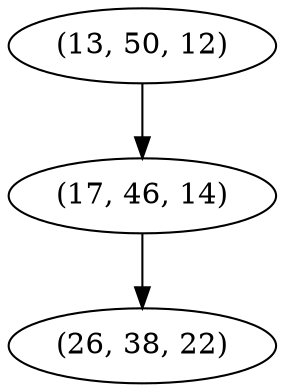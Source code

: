 digraph tree {
    "(13, 50, 12)";
    "(17, 46, 14)";
    "(26, 38, 22)";
    "(13, 50, 12)" -> "(17, 46, 14)";
    "(17, 46, 14)" -> "(26, 38, 22)";
}
